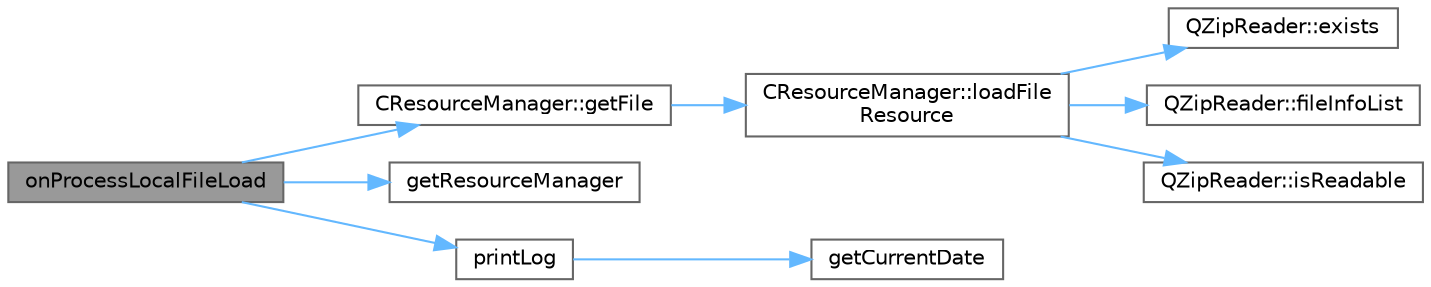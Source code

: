 digraph "onProcessLocalFileLoad"
{
 // LATEX_PDF_SIZE
  bgcolor="transparent";
  edge [fontname=Helvetica,fontsize=10,labelfontname=Helvetica,labelfontsize=10];
  node [fontname=Helvetica,fontsize=10,shape=box,height=0.2,width=0.4];
  rankdir="LR";
  Node1 [id="Node000001",label="onProcessLocalFileLoad",height=0.2,width=0.4,color="gray40", fillcolor="grey60", style="filled", fontcolor="black",tooltip="chttpserver::onProcessLocalFileLoad 处理内部文件导入"];
  Node1 -> Node2 [id="edge1_Node000001_Node000002",color="steelblue1",style="solid",tooltip=" "];
  Node2 [id="Node000002",label="CResourceManager::getFile",height=0.2,width=0.4,color="grey40", fillcolor="white", style="filled",URL="$class_c_resource_manager.html#ab1008d2784e4a61905cda1e24ec38111",tooltip="获取指定路径的文件资源"];
  Node2 -> Node3 [id="edge2_Node000002_Node000003",color="steelblue1",style="solid",tooltip=" "];
  Node3 [id="Node000003",label="CResourceManager::loadFile\lResource",height=0.2,width=0.4,color="grey40", fillcolor="white", style="filled",URL="$class_c_resource_manager.html#a67add8a4e5c036fcd1bb19028746c150",tooltip="加载文件资源"];
  Node3 -> Node4 [id="edge3_Node000003_Node000004",color="steelblue1",style="solid",tooltip=" "];
  Node4 [id="Node000004",label="QZipReader::exists",height=0.2,width=0.4,color="grey40", fillcolor="white", style="filled",URL="$class_q_zip_reader.html#aa7d8623150e6d43ab4bf7493aa8cbc1a",tooltip="Returns true if the file exists; otherwise returns false."];
  Node3 -> Node5 [id="edge4_Node000003_Node000005",color="steelblue1",style="solid",tooltip=" "];
  Node5 [id="Node000005",label="QZipReader::fileInfoList",height=0.2,width=0.4,color="grey40", fillcolor="white", style="filled",URL="$class_q_zip_reader.html#a7dec3ba8663180feee8a71df9ca9d68c",tooltip="Returns the list of files the archive contains."];
  Node3 -> Node6 [id="edge5_Node000003_Node000006",color="steelblue1",style="solid",tooltip=" "];
  Node6 [id="Node000006",label="QZipReader::isReadable",height=0.2,width=0.4,color="grey40", fillcolor="white", style="filled",URL="$class_q_zip_reader.html#ad8d5f051609fd46406407e5fc33eb3ce",tooltip="Returns true if the user can read the file; otherwise returns false."];
  Node1 -> Node7 [id="edge6_Node000001_Node000007",color="steelblue1",style="solid",tooltip=" "];
  Node7 [id="Node000007",label="getResourceManager",height=0.2,width=0.4,color="grey40", fillcolor="white", style="filled",URL="$classchttpserver.html#a53ff5b82ff8120318e15f874b801d50f",tooltip=" "];
  Node1 -> Node8 [id="edge7_Node000001_Node000008",color="steelblue1",style="solid",tooltip=" "];
  Node8 [id="Node000008",label="printLog",height=0.2,width=0.4,color="grey40", fillcolor="white", style="filled",URL="$classchttpserver.html#af07e8fd9f47aca65c95d2d2f6396a822",tooltip="chttpserver::printLog 打印用户日志"];
  Node8 -> Node9 [id="edge8_Node000008_Node000009",color="steelblue1",style="solid",tooltip=" "];
  Node9 [id="Node000009",label="getCurrentDate",height=0.2,width=0.4,color="grey40", fillcolor="white", style="filled",URL="$classchttpserver.html#ae9793b5694d7c2405cc04c5ec797d8fd",tooltip="CModbusClient::getCurrentDate 得到当前时间"];
}
